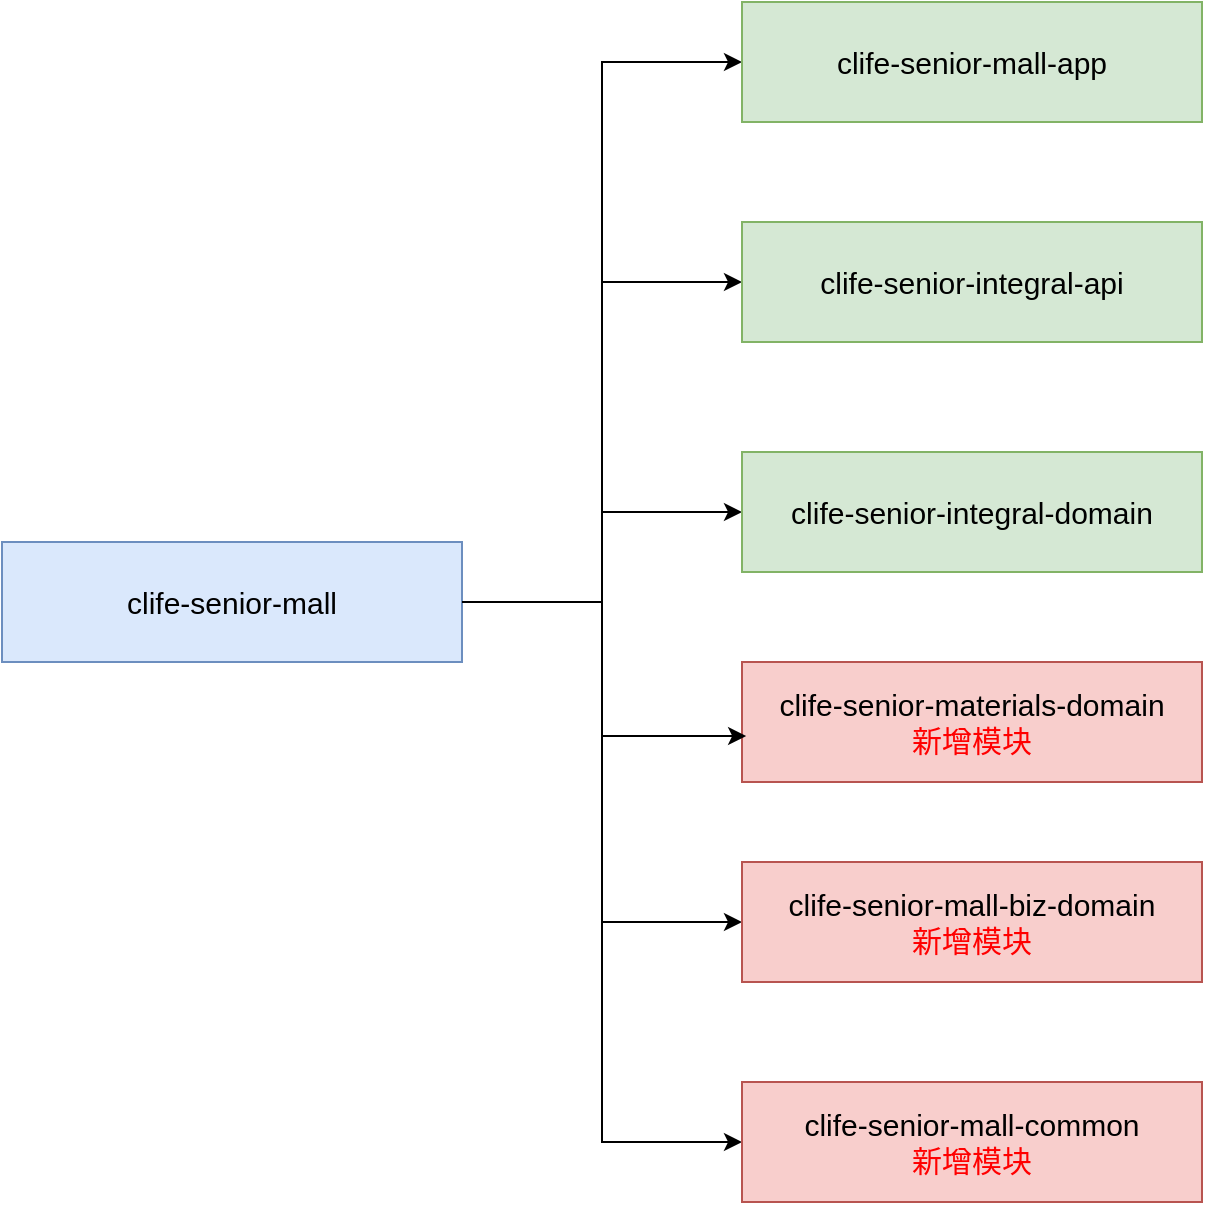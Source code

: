 <mxfile version="26.0.5">
  <diagram name="第 1 页" id="z3A1faD5pzuTBSrvOsXL">
    <mxGraphModel dx="1434" dy="746" grid="1" gridSize="10" guides="1" tooltips="1" connect="1" arrows="1" fold="1" page="1" pageScale="1" pageWidth="827" pageHeight="1169" math="0" shadow="0">
      <root>
        <mxCell id="0" />
        <mxCell id="1" parent="0" />
        <mxCell id="EmmwezvkARpl-Ky2srci-8" style="edgeStyle=orthogonalEdgeStyle;rounded=0;orthogonalLoop=1;jettySize=auto;html=1;exitX=1;exitY=0.5;exitDx=0;exitDy=0;entryX=0;entryY=0.5;entryDx=0;entryDy=0;" parent="1" source="EmmwezvkARpl-Ky2srci-1" target="EmmwezvkARpl-Ky2srci-2" edge="1">
          <mxGeometry relative="1" as="geometry" />
        </mxCell>
        <mxCell id="EmmwezvkARpl-Ky2srci-9" style="edgeStyle=orthogonalEdgeStyle;rounded=0;orthogonalLoop=1;jettySize=auto;html=1;exitX=1;exitY=0.5;exitDx=0;exitDy=0;entryX=0;entryY=0.5;entryDx=0;entryDy=0;" parent="1" source="EmmwezvkARpl-Ky2srci-1" target="EmmwezvkARpl-Ky2srci-3" edge="1">
          <mxGeometry relative="1" as="geometry" />
        </mxCell>
        <mxCell id="EmmwezvkARpl-Ky2srci-11" style="edgeStyle=orthogonalEdgeStyle;rounded=0;orthogonalLoop=1;jettySize=auto;html=1;entryX=0;entryY=0.5;entryDx=0;entryDy=0;" parent="1" source="EmmwezvkARpl-Ky2srci-1" target="EmmwezvkARpl-Ky2srci-5" edge="1">
          <mxGeometry relative="1" as="geometry" />
        </mxCell>
        <mxCell id="EmmwezvkARpl-Ky2srci-12" style="edgeStyle=orthogonalEdgeStyle;rounded=0;orthogonalLoop=1;jettySize=auto;html=1;exitX=1;exitY=0.5;exitDx=0;exitDy=0;entryX=0;entryY=0.5;entryDx=0;entryDy=0;" parent="1" source="EmmwezvkARpl-Ky2srci-1" target="EmmwezvkARpl-Ky2srci-6" edge="1">
          <mxGeometry relative="1" as="geometry" />
        </mxCell>
        <mxCell id="MLAytG3lQ39f5kODgPbN-3" style="edgeStyle=orthogonalEdgeStyle;rounded=0;orthogonalLoop=1;jettySize=auto;html=1;exitX=1;exitY=0.5;exitDx=0;exitDy=0;entryX=0;entryY=0.5;entryDx=0;entryDy=0;" edge="1" parent="1" source="EmmwezvkARpl-Ky2srci-1" target="EmmwezvkARpl-Ky2srci-4">
          <mxGeometry relative="1" as="geometry" />
        </mxCell>
        <mxCell id="EmmwezvkARpl-Ky2srci-1" value="&lt;font style=&quot;font-size: 15px;&quot;&gt;clife-senior-mall&lt;/font&gt;" style="rounded=0;whiteSpace=wrap;html=1;fillColor=#dae8fc;strokeColor=#6c8ebf;" parent="1" vertex="1">
          <mxGeometry x="30" y="400" width="230" height="60" as="geometry" />
        </mxCell>
        <mxCell id="EmmwezvkARpl-Ky2srci-2" value="&lt;font style=&quot;font-size: 15px;&quot;&gt;clife-senior-mall-app&lt;/font&gt;" style="rounded=0;whiteSpace=wrap;html=1;fillColor=#d5e8d4;strokeColor=#82b366;" parent="1" vertex="1">
          <mxGeometry x="400" y="130" width="230" height="60" as="geometry" />
        </mxCell>
        <mxCell id="EmmwezvkARpl-Ky2srci-3" value="&lt;font style=&quot;font-size: 15px;&quot;&gt;clife-senior-integral-api&lt;/font&gt;" style="rounded=0;whiteSpace=wrap;html=1;fillColor=#d5e8d4;strokeColor=#82b366;" parent="1" vertex="1">
          <mxGeometry x="400" y="240" width="230" height="60" as="geometry" />
        </mxCell>
        <mxCell id="EmmwezvkARpl-Ky2srci-4" value="&lt;font style=&quot;font-size: 15px;&quot;&gt;clife-senior-integral-domain&lt;/font&gt;" style="rounded=0;whiteSpace=wrap;html=1;fillColor=#d5e8d4;strokeColor=#82b366;" parent="1" vertex="1">
          <mxGeometry x="400" y="355" width="230" height="60" as="geometry" />
        </mxCell>
        <mxCell id="EmmwezvkARpl-Ky2srci-5" value="&lt;span style=&quot;font-size: 15px;&quot;&gt;clife-senior-mall-biz-domain&lt;/span&gt;&lt;div&gt;&lt;span style=&quot;font-size: 15px;&quot;&gt;&lt;font style=&quot;color: rgb(255, 0, 0);&quot;&gt;新增模块&lt;/font&gt;&lt;/span&gt;&lt;/div&gt;" style="rounded=0;whiteSpace=wrap;html=1;fillColor=#f8cecc;strokeColor=#b85450;" parent="1" vertex="1">
          <mxGeometry x="400" y="560" width="230" height="60" as="geometry" />
        </mxCell>
        <mxCell id="EmmwezvkARpl-Ky2srci-6" value="&lt;font style=&quot;font-size: 15px;&quot;&gt;clife-senior-mall-common&lt;/font&gt;&lt;div&gt;&lt;font style=&quot;font-size: 15px; color: rgb(255, 0, 0);&quot;&gt;新增模块&lt;/font&gt;&lt;/div&gt;" style="rounded=0;whiteSpace=wrap;html=1;fillColor=#f8cecc;strokeColor=#b85450;" parent="1" vertex="1">
          <mxGeometry x="400" y="670" width="230" height="60" as="geometry" />
        </mxCell>
        <mxCell id="MLAytG3lQ39f5kODgPbN-1" value="&lt;font style=&quot;font-size: 15px;&quot;&gt;clife-senior-materials-domain&lt;/font&gt;&lt;div&gt;&lt;font style=&quot;font-size: 15px;&quot;&gt;&lt;span style=&quot;color: rgb(255, 0, 0);&quot;&gt;新增模块&lt;/span&gt;&lt;br&gt;&lt;/font&gt;&lt;/div&gt;" style="rounded=0;whiteSpace=wrap;html=1;fillColor=#f8cecc;strokeColor=#b85450;" vertex="1" parent="1">
          <mxGeometry x="400" y="460" width="230" height="60" as="geometry" />
        </mxCell>
        <mxCell id="MLAytG3lQ39f5kODgPbN-2" style="edgeStyle=orthogonalEdgeStyle;rounded=0;orthogonalLoop=1;jettySize=auto;html=1;entryX=0.009;entryY=0.617;entryDx=0;entryDy=0;entryPerimeter=0;" edge="1" parent="1" source="EmmwezvkARpl-Ky2srci-1" target="MLAytG3lQ39f5kODgPbN-1">
          <mxGeometry relative="1" as="geometry" />
        </mxCell>
      </root>
    </mxGraphModel>
  </diagram>
</mxfile>
